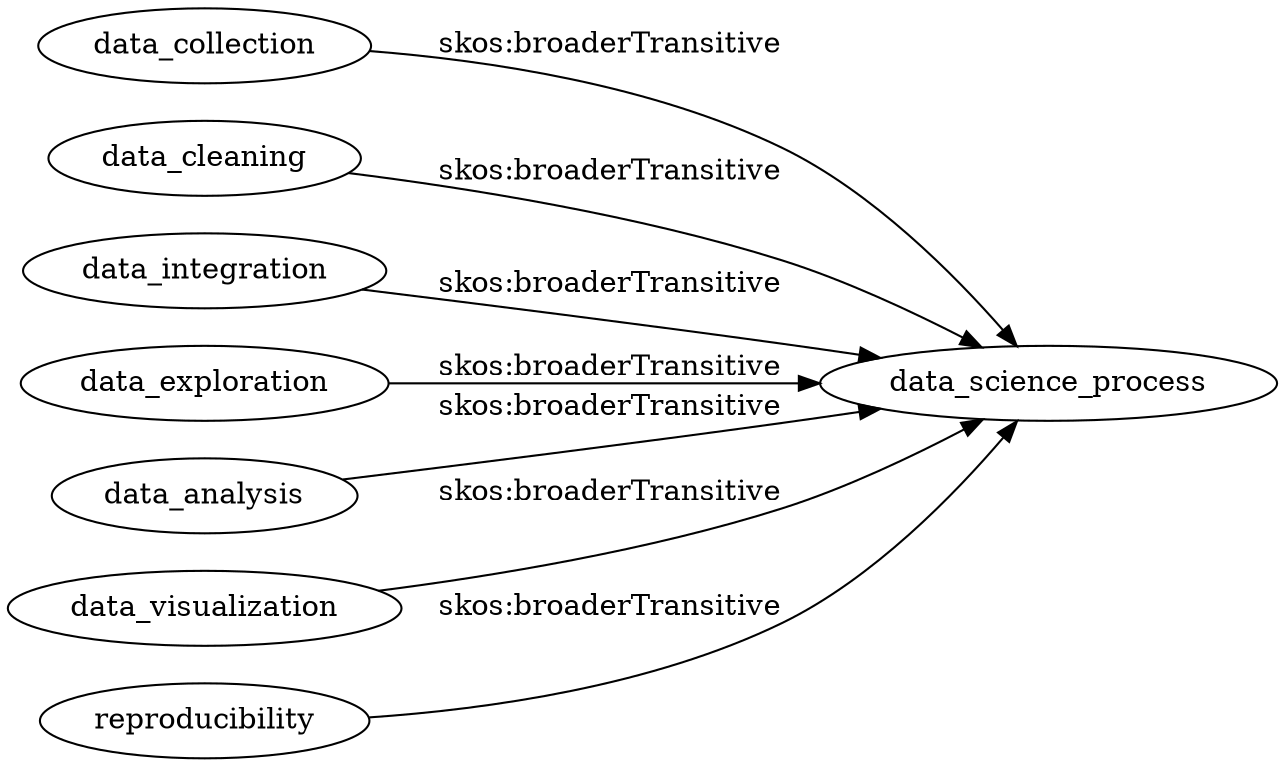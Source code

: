 digraph {
    rankdir = LR;

    data_collection -> data_science_process [ color="black", label = "skos:broaderTransitive"]
    data_cleaning -> data_science_process [ color="black", label = "skos:broaderTransitive"]
    data_integration -> data_science_process [ color="black", label = "skos:broaderTransitive"]
    data_exploration ->  data_science_process [ color="black", label = "skos:broaderTransitive"]
    data_analysis -> data_science_process [ color="black", label = "skos:broaderTransitive"]
    data_visualization -> data_science_process [ color="black", label = "skos:broaderTransitive"]
    reproducibility -> data_science_process [ color="black", label = "skos:broaderTransitive"]

    {rank=same; data_collection, data_cleaning, data_integration, data_exploration, data_analysis, data_visualization, reproducibility}
}